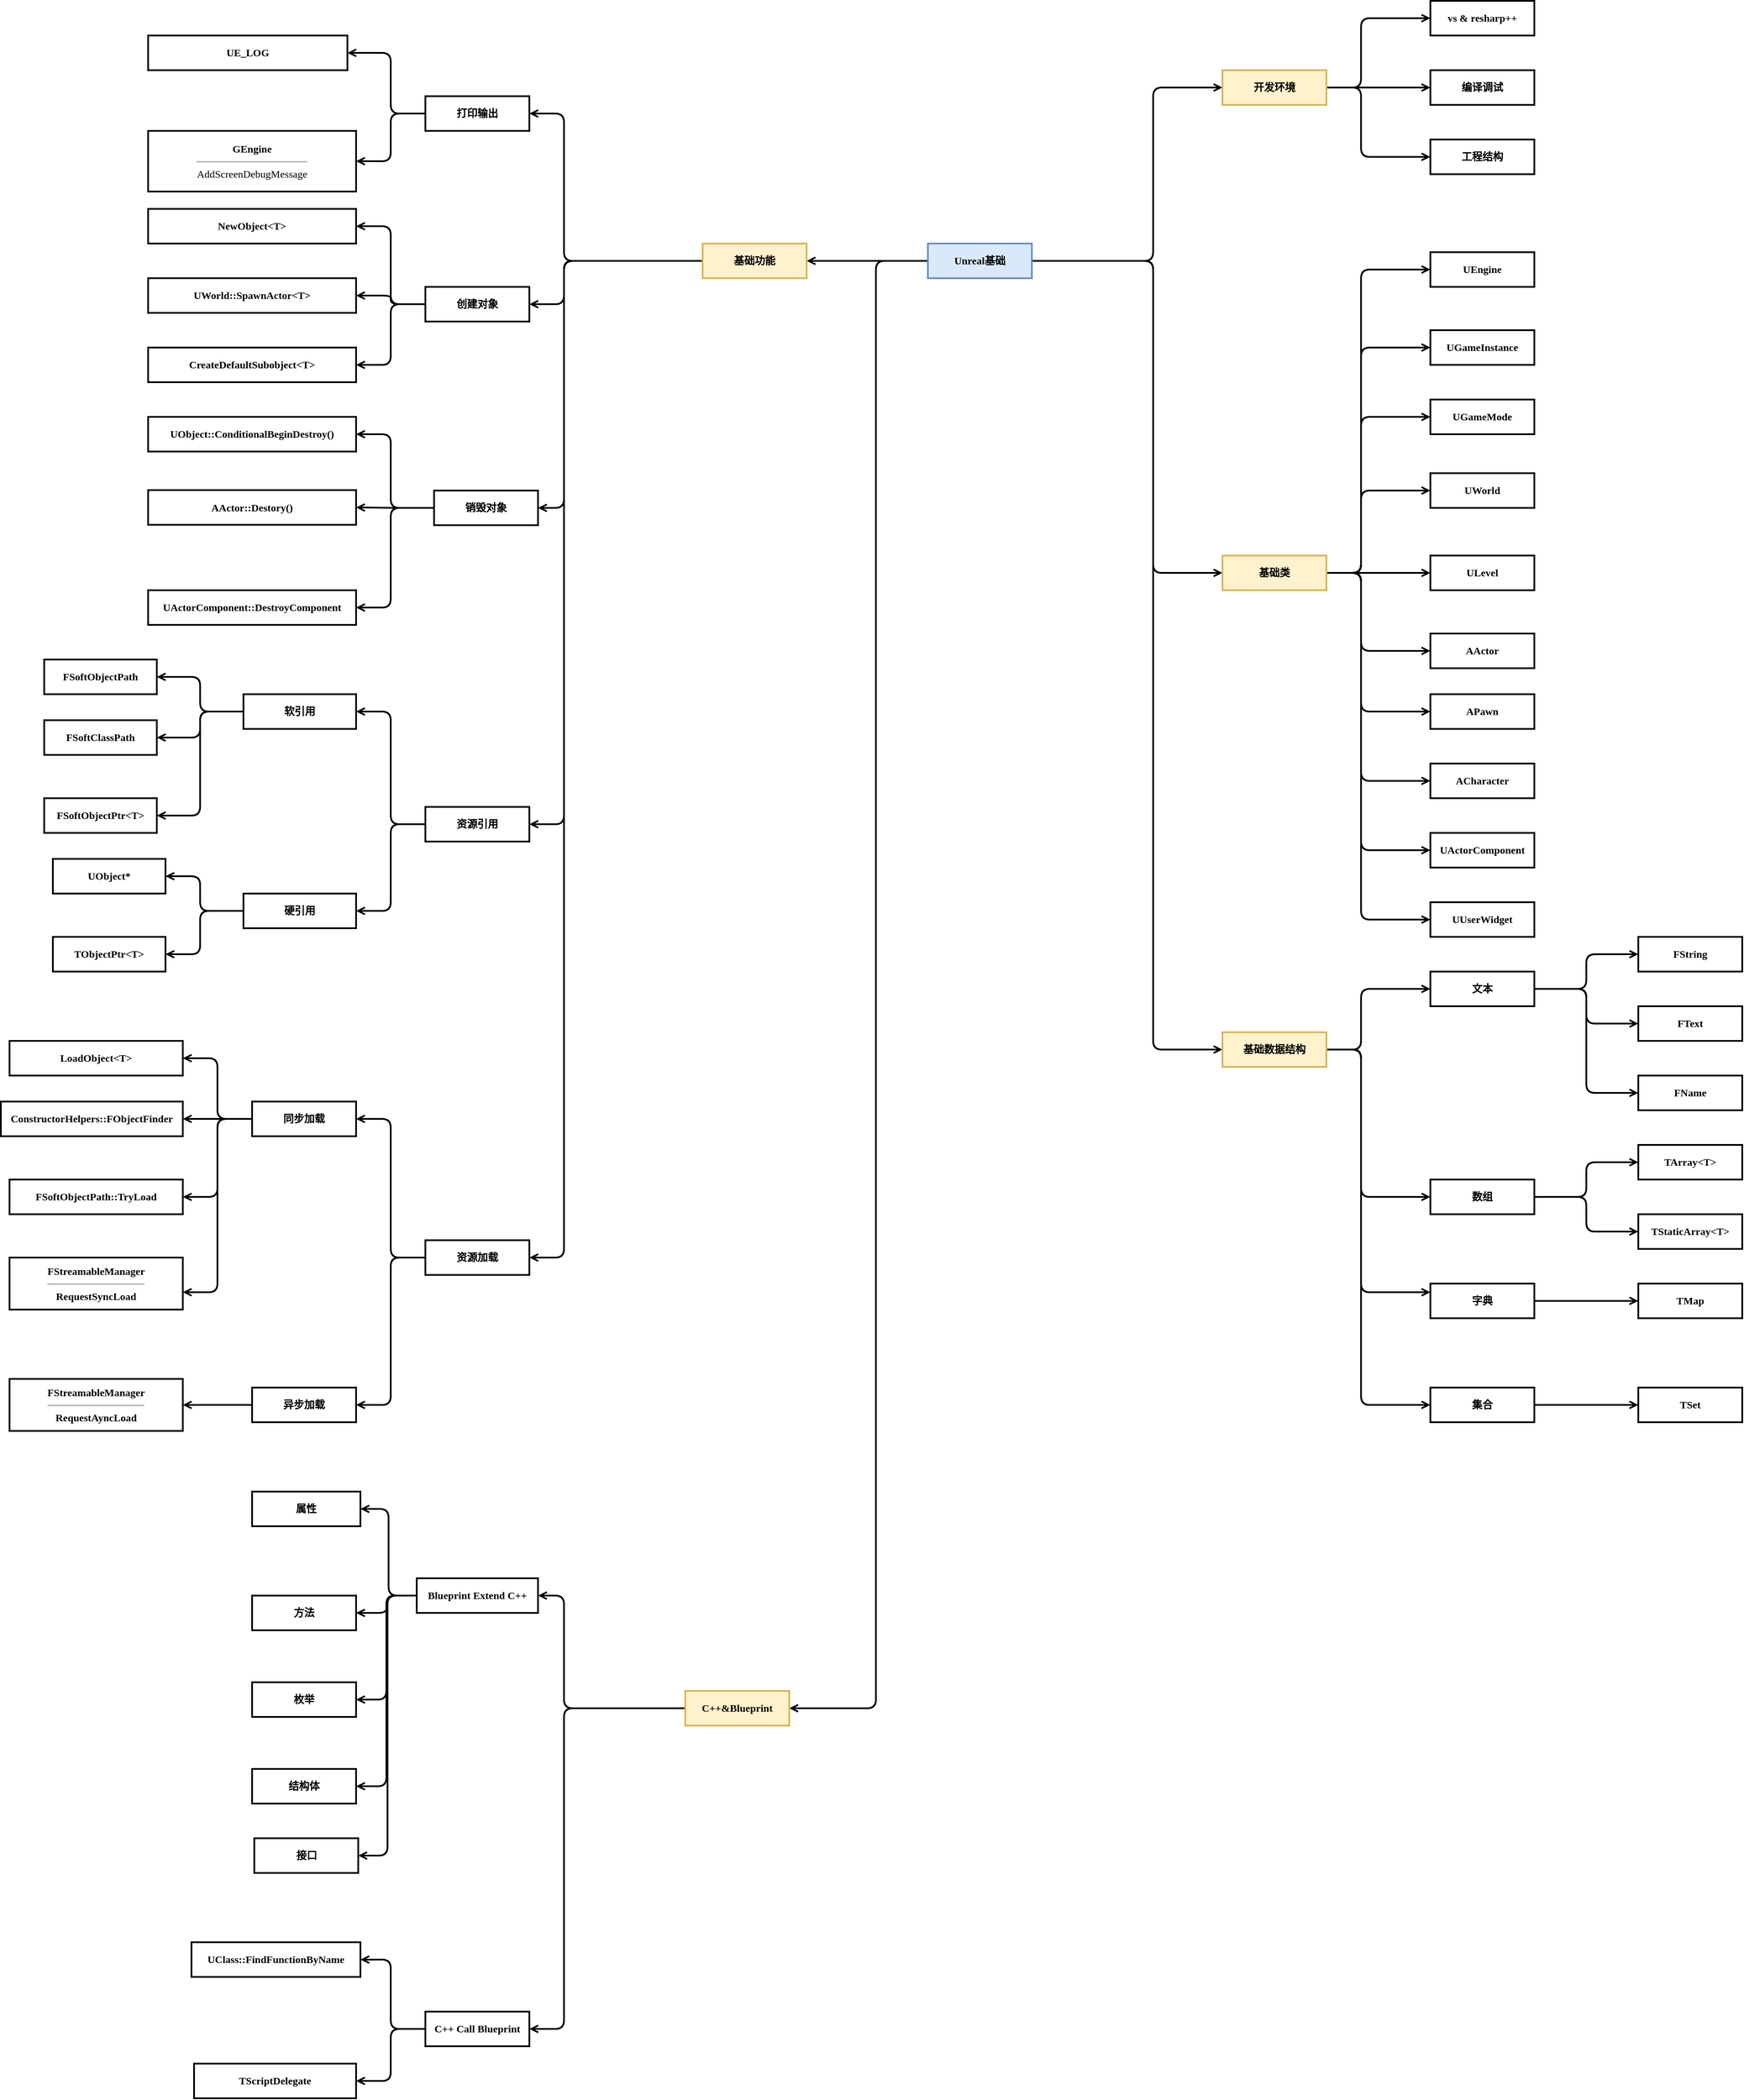 <mxfile version="15.4.0" type="device"><diagram id="sVL2GClMXvdq66x5lhHv" name="知识图谱"><mxGraphModel dx="2932" dy="2258" grid="1" gridSize="10" guides="1" tooltips="1" connect="1" arrows="1" fold="1" page="1" pageScale="1" pageWidth="827" pageHeight="1169" math="0" shadow="0"><root><mxCell id="0"/><mxCell id="1" parent="0"/><mxCell id="eZki8srTHpEfmzp_iXHE-17" value="" style="edgeStyle=orthogonalEdgeStyle;rounded=1;orthogonalLoop=1;jettySize=auto;html=1;fontFamily=Comic Sans MS;startArrow=none;startFill=0;endArrow=open;endFill=0;strokeWidth=2;" edge="1" parent="1" source="eZki8srTHpEfmzp_iXHE-15" target="eZki8srTHpEfmzp_iXHE-16"><mxGeometry relative="1" as="geometry"><Array as="points"><mxPoint x="280" y="300"/><mxPoint x="280" y="100"/></Array></mxGeometry></mxCell><mxCell id="eZki8srTHpEfmzp_iXHE-25" value="" style="edgeStyle=orthogonalEdgeStyle;rounded=1;orthogonalLoop=1;jettySize=auto;html=1;fontFamily=Comic Sans MS;startArrow=none;startFill=0;endArrow=open;endFill=0;strokeWidth=2;" edge="1" parent="1" source="eZki8srTHpEfmzp_iXHE-15" target="eZki8srTHpEfmzp_iXHE-24"><mxGeometry relative="1" as="geometry"><Array as="points"><mxPoint x="280" y="300"/><mxPoint x="280" y="660"/></Array></mxGeometry></mxCell><mxCell id="eZki8srTHpEfmzp_iXHE-47" value="" style="edgeStyle=orthogonalEdgeStyle;rounded=1;orthogonalLoop=1;jettySize=auto;html=1;fontFamily=Comic Sans MS;startArrow=none;startFill=0;endArrow=open;endFill=0;strokeWidth=2;" edge="1" parent="1" source="eZki8srTHpEfmzp_iXHE-15" target="eZki8srTHpEfmzp_iXHE-46"><mxGeometry relative="1" as="geometry"/></mxCell><mxCell id="eZki8srTHpEfmzp_iXHE-103" value="" style="edgeStyle=orthogonalEdgeStyle;rounded=1;orthogonalLoop=1;jettySize=auto;html=1;fontFamily=Comic Sans MS;startArrow=none;startFill=0;endArrow=open;endFill=0;strokeWidth=2;" edge="1" parent="1" source="eZki8srTHpEfmzp_iXHE-15" target="eZki8srTHpEfmzp_iXHE-102"><mxGeometry relative="1" as="geometry"><Array as="points"><mxPoint x="280" y="300"/><mxPoint x="280" y="1210"/></Array></mxGeometry></mxCell><mxCell id="eZki8srTHpEfmzp_iXHE-127" value="" style="edgeStyle=orthogonalEdgeStyle;rounded=1;orthogonalLoop=1;jettySize=auto;html=1;fontFamily=Comic Sans MS;startArrow=none;startFill=0;endArrow=open;endFill=0;strokeWidth=2;" edge="1" parent="1" source="eZki8srTHpEfmzp_iXHE-15" target="eZki8srTHpEfmzp_iXHE-126"><mxGeometry relative="1" as="geometry"><Array as="points"><mxPoint x="-40" y="300"/><mxPoint x="-40" y="1970"/></Array></mxGeometry></mxCell><mxCell id="eZki8srTHpEfmzp_iXHE-15" value="&lt;b&gt;Unreal基础&lt;/b&gt;" style="rounded=0;whiteSpace=wrap;html=1;fontFamily=Comic Sans MS;strokeWidth=2;fillColor=#dae8fc;strokeColor=#6c8ebf;" vertex="1" parent="1"><mxGeometry x="20" y="280" width="120" height="40" as="geometry"/></mxCell><mxCell id="eZki8srTHpEfmzp_iXHE-19" value="" style="edgeStyle=orthogonalEdgeStyle;rounded=1;orthogonalLoop=1;jettySize=auto;html=1;fontFamily=Comic Sans MS;startArrow=none;startFill=0;endArrow=open;endFill=0;strokeWidth=2;" edge="1" parent="1" source="eZki8srTHpEfmzp_iXHE-16" target="eZki8srTHpEfmzp_iXHE-18"><mxGeometry relative="1" as="geometry"><Array as="points"><mxPoint x="520" y="100"/><mxPoint x="520" y="20"/></Array></mxGeometry></mxCell><mxCell id="eZki8srTHpEfmzp_iXHE-21" value="" style="edgeStyle=orthogonalEdgeStyle;rounded=1;orthogonalLoop=1;jettySize=auto;html=1;fontFamily=Comic Sans MS;startArrow=none;startFill=0;endArrow=open;endFill=0;strokeWidth=2;" edge="1" parent="1" source="eZki8srTHpEfmzp_iXHE-16" target="eZki8srTHpEfmzp_iXHE-20"><mxGeometry relative="1" as="geometry"/></mxCell><mxCell id="eZki8srTHpEfmzp_iXHE-23" value="" style="edgeStyle=orthogonalEdgeStyle;rounded=1;orthogonalLoop=1;jettySize=auto;html=1;fontFamily=Comic Sans MS;startArrow=none;startFill=0;endArrow=open;endFill=0;strokeWidth=2;" edge="1" parent="1" source="eZki8srTHpEfmzp_iXHE-16" target="eZki8srTHpEfmzp_iXHE-22"><mxGeometry relative="1" as="geometry"><Array as="points"><mxPoint x="520" y="100"/><mxPoint x="520" y="180"/></Array></mxGeometry></mxCell><mxCell id="eZki8srTHpEfmzp_iXHE-16" value="&lt;b&gt;开发环境&lt;/b&gt;" style="rounded=0;whiteSpace=wrap;html=1;fontFamily=Comic Sans MS;strokeWidth=2;fillColor=#fff2cc;strokeColor=#d6b656;" vertex="1" parent="1"><mxGeometry x="360" y="80" width="120" height="40" as="geometry"/></mxCell><mxCell id="eZki8srTHpEfmzp_iXHE-18" value="&lt;b&gt;vs &amp;amp; resharp++&lt;/b&gt;" style="rounded=0;whiteSpace=wrap;html=1;fontFamily=Comic Sans MS;strokeWidth=2;" vertex="1" parent="1"><mxGeometry x="600" width="120" height="40" as="geometry"/></mxCell><mxCell id="eZki8srTHpEfmzp_iXHE-20" value="&lt;b&gt;编译调试&lt;/b&gt;" style="rounded=0;whiteSpace=wrap;html=1;fontFamily=Comic Sans MS;strokeWidth=2;" vertex="1" parent="1"><mxGeometry x="600" y="80" width="120" height="40" as="geometry"/></mxCell><mxCell id="eZki8srTHpEfmzp_iXHE-22" value="&lt;b&gt;工程结构&lt;/b&gt;" style="rounded=0;whiteSpace=wrap;html=1;fontFamily=Comic Sans MS;strokeWidth=2;" vertex="1" parent="1"><mxGeometry x="600" y="160" width="120" height="40" as="geometry"/></mxCell><mxCell id="eZki8srTHpEfmzp_iXHE-27" value="" style="edgeStyle=orthogonalEdgeStyle;rounded=1;orthogonalLoop=1;jettySize=auto;html=1;fontFamily=Comic Sans MS;startArrow=none;startFill=0;endArrow=open;endFill=0;strokeWidth=2;entryX=0;entryY=0.5;entryDx=0;entryDy=0;" edge="1" parent="1" source="eZki8srTHpEfmzp_iXHE-24" target="eZki8srTHpEfmzp_iXHE-32"><mxGeometry relative="1" as="geometry"><Array as="points"><mxPoint x="520" y="660"/><mxPoint x="520" y="310"/></Array></mxGeometry></mxCell><mxCell id="eZki8srTHpEfmzp_iXHE-30" style="edgeStyle=orthogonalEdgeStyle;rounded=1;orthogonalLoop=1;jettySize=auto;html=1;entryX=0;entryY=0.5;entryDx=0;entryDy=0;fontFamily=Comic Sans MS;startArrow=none;startFill=0;endArrow=open;endFill=0;strokeWidth=2;" edge="1" parent="1" source="eZki8srTHpEfmzp_iXHE-24" target="eZki8srTHpEfmzp_iXHE-26"><mxGeometry relative="1" as="geometry"><Array as="points"><mxPoint x="520" y="660"/><mxPoint x="520" y="400"/></Array></mxGeometry></mxCell><mxCell id="eZki8srTHpEfmzp_iXHE-31" style="edgeStyle=orthogonalEdgeStyle;rounded=1;orthogonalLoop=1;jettySize=auto;html=1;entryX=0;entryY=0.5;entryDx=0;entryDy=0;fontFamily=Comic Sans MS;startArrow=none;startFill=0;endArrow=open;endFill=0;strokeWidth=2;" edge="1" parent="1" source="eZki8srTHpEfmzp_iXHE-24" target="eZki8srTHpEfmzp_iXHE-29"><mxGeometry relative="1" as="geometry"><Array as="points"><mxPoint x="520" y="660"/><mxPoint x="520" y="565"/></Array></mxGeometry></mxCell><mxCell id="eZki8srTHpEfmzp_iXHE-33" style="edgeStyle=orthogonalEdgeStyle;rounded=1;orthogonalLoop=1;jettySize=auto;html=1;entryX=0;entryY=0.5;entryDx=0;entryDy=0;fontFamily=Comic Sans MS;startArrow=none;startFill=0;endArrow=open;endFill=0;strokeWidth=2;" edge="1" parent="1" source="eZki8srTHpEfmzp_iXHE-24" target="eZki8srTHpEfmzp_iXHE-28"><mxGeometry relative="1" as="geometry"><Array as="points"><mxPoint x="520" y="660"/><mxPoint x="520" y="480"/></Array></mxGeometry></mxCell><mxCell id="eZki8srTHpEfmzp_iXHE-35" value="" style="edgeStyle=orthogonalEdgeStyle;rounded=1;orthogonalLoop=1;jettySize=auto;html=1;fontFamily=Comic Sans MS;startArrow=none;startFill=0;endArrow=open;endFill=0;strokeWidth=2;" edge="1" parent="1" source="eZki8srTHpEfmzp_iXHE-24" target="eZki8srTHpEfmzp_iXHE-34"><mxGeometry relative="1" as="geometry"><Array as="points"><mxPoint x="500" y="660"/><mxPoint x="500" y="660"/></Array></mxGeometry></mxCell><mxCell id="eZki8srTHpEfmzp_iXHE-37" value="" style="edgeStyle=orthogonalEdgeStyle;rounded=1;orthogonalLoop=1;jettySize=auto;html=1;fontFamily=Comic Sans MS;startArrow=none;startFill=0;endArrow=open;endFill=0;strokeWidth=2;" edge="1" parent="1" source="eZki8srTHpEfmzp_iXHE-24" target="eZki8srTHpEfmzp_iXHE-36"><mxGeometry relative="1" as="geometry"><Array as="points"><mxPoint x="520" y="660"/><mxPoint x="520" y="750"/></Array></mxGeometry></mxCell><mxCell id="eZki8srTHpEfmzp_iXHE-39" value="" style="edgeStyle=orthogonalEdgeStyle;rounded=1;orthogonalLoop=1;jettySize=auto;html=1;fontFamily=Comic Sans MS;startArrow=none;startFill=0;endArrow=open;endFill=0;strokeWidth=2;" edge="1" parent="1" source="eZki8srTHpEfmzp_iXHE-24" target="eZki8srTHpEfmzp_iXHE-38"><mxGeometry relative="1" as="geometry"><Array as="points"><mxPoint x="520" y="660"/><mxPoint x="520" y="820"/></Array></mxGeometry></mxCell><mxCell id="eZki8srTHpEfmzp_iXHE-41" value="" style="edgeStyle=orthogonalEdgeStyle;rounded=1;orthogonalLoop=1;jettySize=auto;html=1;fontFamily=Comic Sans MS;startArrow=none;startFill=0;endArrow=open;endFill=0;strokeWidth=2;" edge="1" parent="1" source="eZki8srTHpEfmzp_iXHE-24" target="eZki8srTHpEfmzp_iXHE-40"><mxGeometry relative="1" as="geometry"><Array as="points"><mxPoint x="520" y="660"/><mxPoint x="520" y="900"/></Array></mxGeometry></mxCell><mxCell id="eZki8srTHpEfmzp_iXHE-43" value="" style="edgeStyle=orthogonalEdgeStyle;rounded=1;orthogonalLoop=1;jettySize=auto;html=1;fontFamily=Comic Sans MS;startArrow=none;startFill=0;endArrow=open;endFill=0;strokeWidth=2;" edge="1" parent="1" source="eZki8srTHpEfmzp_iXHE-24" target="eZki8srTHpEfmzp_iXHE-42"><mxGeometry relative="1" as="geometry"><Array as="points"><mxPoint x="520" y="660"/><mxPoint x="520" y="980"/></Array></mxGeometry></mxCell><mxCell id="eZki8srTHpEfmzp_iXHE-45" value="" style="edgeStyle=orthogonalEdgeStyle;rounded=1;orthogonalLoop=1;jettySize=auto;html=1;fontFamily=Comic Sans MS;startArrow=none;startFill=0;endArrow=open;endFill=0;strokeWidth=2;" edge="1" parent="1" source="eZki8srTHpEfmzp_iXHE-24" target="eZki8srTHpEfmzp_iXHE-44"><mxGeometry relative="1" as="geometry"><Array as="points"><mxPoint x="520" y="660"/><mxPoint x="520" y="1060"/></Array></mxGeometry></mxCell><mxCell id="eZki8srTHpEfmzp_iXHE-24" value="&lt;b&gt;基础类&lt;/b&gt;" style="rounded=0;whiteSpace=wrap;html=1;fontFamily=Comic Sans MS;strokeWidth=2;fillColor=#fff2cc;strokeColor=#d6b656;" vertex="1" parent="1"><mxGeometry x="360" y="640" width="120" height="40" as="geometry"/></mxCell><mxCell id="eZki8srTHpEfmzp_iXHE-26" value="&lt;b&gt;UGameInstance&lt;/b&gt;" style="rounded=0;whiteSpace=wrap;html=1;fontFamily=Comic Sans MS;strokeWidth=2;" vertex="1" parent="1"><mxGeometry x="600" y="380" width="120" height="40" as="geometry"/></mxCell><mxCell id="eZki8srTHpEfmzp_iXHE-28" value="&lt;b&gt;UGameMode&lt;/b&gt;" style="rounded=0;whiteSpace=wrap;html=1;fontFamily=Comic Sans MS;strokeWidth=2;" vertex="1" parent="1"><mxGeometry x="600" y="460" width="120" height="40" as="geometry"/></mxCell><mxCell id="eZki8srTHpEfmzp_iXHE-29" value="&lt;b&gt;UWorld&lt;/b&gt;" style="rounded=0;whiteSpace=wrap;html=1;fontFamily=Comic Sans MS;strokeWidth=2;" vertex="1" parent="1"><mxGeometry x="600" y="545" width="120" height="40" as="geometry"/></mxCell><mxCell id="eZki8srTHpEfmzp_iXHE-32" value="&lt;b&gt;UEngine&lt;/b&gt;" style="rounded=0;whiteSpace=wrap;html=1;fontFamily=Comic Sans MS;strokeWidth=2;" vertex="1" parent="1"><mxGeometry x="600" y="290" width="120" height="40" as="geometry"/></mxCell><mxCell id="eZki8srTHpEfmzp_iXHE-34" value="&lt;b&gt;ULevel&lt;/b&gt;" style="rounded=0;whiteSpace=wrap;html=1;fontFamily=Comic Sans MS;strokeWidth=2;" vertex="1" parent="1"><mxGeometry x="600" y="640" width="120" height="40" as="geometry"/></mxCell><mxCell id="eZki8srTHpEfmzp_iXHE-36" value="&lt;b&gt;AActor&lt;/b&gt;" style="rounded=0;whiteSpace=wrap;html=1;fontFamily=Comic Sans MS;strokeWidth=2;" vertex="1" parent="1"><mxGeometry x="600" y="730" width="120" height="40" as="geometry"/></mxCell><mxCell id="eZki8srTHpEfmzp_iXHE-38" value="&lt;b&gt;APawn&lt;/b&gt;" style="rounded=0;whiteSpace=wrap;html=1;fontFamily=Comic Sans MS;strokeWidth=2;" vertex="1" parent="1"><mxGeometry x="600" y="800" width="120" height="40" as="geometry"/></mxCell><mxCell id="eZki8srTHpEfmzp_iXHE-40" value="&lt;b&gt;ACharacter&lt;/b&gt;" style="rounded=0;whiteSpace=wrap;html=1;fontFamily=Comic Sans MS;strokeWidth=2;" vertex="1" parent="1"><mxGeometry x="600" y="880" width="120" height="40" as="geometry"/></mxCell><mxCell id="eZki8srTHpEfmzp_iXHE-42" value="&lt;b&gt;UActorComponent&lt;/b&gt;" style="rounded=0;whiteSpace=wrap;html=1;fontFamily=Comic Sans MS;strokeWidth=2;" vertex="1" parent="1"><mxGeometry x="600" y="960" width="120" height="40" as="geometry"/></mxCell><mxCell id="eZki8srTHpEfmzp_iXHE-44" value="&lt;b&gt;UUserWidget&lt;/b&gt;" style="rounded=0;whiteSpace=wrap;html=1;fontFamily=Comic Sans MS;strokeWidth=2;" vertex="1" parent="1"><mxGeometry x="600" y="1040" width="120" height="40" as="geometry"/></mxCell><mxCell id="eZki8srTHpEfmzp_iXHE-49" value="" style="edgeStyle=orthogonalEdgeStyle;rounded=1;orthogonalLoop=1;jettySize=auto;html=1;fontFamily=Comic Sans MS;startArrow=none;startFill=0;endArrow=open;endFill=0;strokeWidth=2;" edge="1" parent="1" source="eZki8srTHpEfmzp_iXHE-46" target="eZki8srTHpEfmzp_iXHE-48"><mxGeometry relative="1" as="geometry"><Array as="points"><mxPoint x="-400" y="300"/><mxPoint x="-400" y="130"/></Array></mxGeometry></mxCell><mxCell id="eZki8srTHpEfmzp_iXHE-55" value="" style="edgeStyle=orthogonalEdgeStyle;rounded=1;orthogonalLoop=1;jettySize=auto;html=1;fontFamily=Comic Sans MS;startArrow=none;startFill=0;endArrow=open;endFill=0;strokeWidth=2;" edge="1" parent="1" source="eZki8srTHpEfmzp_iXHE-46" target="eZki8srTHpEfmzp_iXHE-54"><mxGeometry relative="1" as="geometry"><Array as="points"><mxPoint x="-400" y="300"/><mxPoint x="-400" y="350"/></Array></mxGeometry></mxCell><mxCell id="eZki8srTHpEfmzp_iXHE-63" value="" style="edgeStyle=orthogonalEdgeStyle;rounded=1;orthogonalLoop=1;jettySize=auto;html=1;fontFamily=Comic Sans MS;startArrow=none;startFill=0;endArrow=open;endFill=0;strokeWidth=2;" edge="1" parent="1" source="eZki8srTHpEfmzp_iXHE-46" target="eZki8srTHpEfmzp_iXHE-62"><mxGeometry relative="1" as="geometry"><Array as="points"><mxPoint x="-400" y="300"/><mxPoint x="-400" y="585"/></Array></mxGeometry></mxCell><mxCell id="eZki8srTHpEfmzp_iXHE-71" value="" style="edgeStyle=orthogonalEdgeStyle;rounded=1;orthogonalLoop=1;jettySize=auto;html=1;fontFamily=Comic Sans MS;startArrow=none;startFill=0;endArrow=open;endFill=0;strokeWidth=2;" edge="1" parent="1" source="eZki8srTHpEfmzp_iXHE-46" target="eZki8srTHpEfmzp_iXHE-70"><mxGeometry relative="1" as="geometry"><Array as="points"><mxPoint x="-400" y="300"/><mxPoint x="-400" y="950"/></Array></mxGeometry></mxCell><mxCell id="eZki8srTHpEfmzp_iXHE-87" value="" style="edgeStyle=orthogonalEdgeStyle;rounded=1;orthogonalLoop=1;jettySize=auto;html=1;fontFamily=Comic Sans MS;startArrow=none;startFill=0;endArrow=open;endFill=0;strokeWidth=2;" edge="1" parent="1" source="eZki8srTHpEfmzp_iXHE-46" target="eZki8srTHpEfmzp_iXHE-86"><mxGeometry relative="1" as="geometry"><Array as="points"><mxPoint x="-400" y="300"/><mxPoint x="-400" y="1450"/></Array></mxGeometry></mxCell><mxCell id="eZki8srTHpEfmzp_iXHE-46" value="&lt;b&gt;基础功能&lt;/b&gt;" style="rounded=0;whiteSpace=wrap;html=1;fontFamily=Comic Sans MS;strokeWidth=2;fillColor=#fff2cc;strokeColor=#d6b656;" vertex="1" parent="1"><mxGeometry x="-240" y="280" width="120" height="40" as="geometry"/></mxCell><mxCell id="eZki8srTHpEfmzp_iXHE-51" value="" style="edgeStyle=orthogonalEdgeStyle;rounded=1;orthogonalLoop=1;jettySize=auto;html=1;fontFamily=Comic Sans MS;startArrow=none;startFill=0;endArrow=open;endFill=0;strokeWidth=2;" edge="1" parent="1" source="eZki8srTHpEfmzp_iXHE-48" target="eZki8srTHpEfmzp_iXHE-50"><mxGeometry relative="1" as="geometry"><Array as="points"><mxPoint x="-600" y="130"/><mxPoint x="-600" y="60"/></Array></mxGeometry></mxCell><mxCell id="eZki8srTHpEfmzp_iXHE-53" value="" style="edgeStyle=orthogonalEdgeStyle;rounded=1;orthogonalLoop=1;jettySize=auto;html=1;fontFamily=Comic Sans MS;startArrow=none;startFill=0;endArrow=open;endFill=0;strokeWidth=2;" edge="1" parent="1" source="eZki8srTHpEfmzp_iXHE-48" target="eZki8srTHpEfmzp_iXHE-52"><mxGeometry relative="1" as="geometry"/></mxCell><mxCell id="eZki8srTHpEfmzp_iXHE-48" value="&lt;b&gt;打印输出&lt;/b&gt;" style="rounded=0;whiteSpace=wrap;html=1;fontFamily=Comic Sans MS;strokeWidth=2;" vertex="1" parent="1"><mxGeometry x="-560" y="110" width="120" height="40" as="geometry"/></mxCell><mxCell id="eZki8srTHpEfmzp_iXHE-50" value="&lt;b&gt;UE_LOG&lt;/b&gt;" style="rounded=0;whiteSpace=wrap;html=1;fontFamily=Comic Sans MS;strokeWidth=2;" vertex="1" parent="1"><mxGeometry x="-880" y="40" width="230" height="40" as="geometry"/></mxCell><mxCell id="eZki8srTHpEfmzp_iXHE-52" value="&lt;b&gt;GEngine&lt;/b&gt;&lt;hr&gt;AddScreenDebugMessage" style="rounded=0;whiteSpace=wrap;html=1;fontFamily=Comic Sans MS;strokeWidth=2;" vertex="1" parent="1"><mxGeometry x="-880" y="150" width="240" height="70" as="geometry"/></mxCell><mxCell id="eZki8srTHpEfmzp_iXHE-57" value="" style="edgeStyle=orthogonalEdgeStyle;rounded=1;orthogonalLoop=1;jettySize=auto;html=1;fontFamily=Comic Sans MS;startArrow=none;startFill=0;endArrow=open;endFill=0;strokeWidth=2;" edge="1" parent="1" source="eZki8srTHpEfmzp_iXHE-54" target="eZki8srTHpEfmzp_iXHE-56"><mxGeometry relative="1" as="geometry"><Array as="points"><mxPoint x="-600" y="350"/><mxPoint x="-600" y="260"/></Array></mxGeometry></mxCell><mxCell id="eZki8srTHpEfmzp_iXHE-59" value="" style="edgeStyle=orthogonalEdgeStyle;rounded=1;orthogonalLoop=1;jettySize=auto;html=1;fontFamily=Comic Sans MS;startArrow=none;startFill=0;endArrow=open;endFill=0;strokeWidth=2;" edge="1" parent="1" source="eZki8srTHpEfmzp_iXHE-54" target="eZki8srTHpEfmzp_iXHE-58"><mxGeometry relative="1" as="geometry"/></mxCell><mxCell id="eZki8srTHpEfmzp_iXHE-61" value="" style="edgeStyle=orthogonalEdgeStyle;rounded=1;orthogonalLoop=1;jettySize=auto;html=1;fontFamily=Comic Sans MS;startArrow=none;startFill=0;endArrow=open;endFill=0;strokeWidth=2;" edge="1" parent="1" source="eZki8srTHpEfmzp_iXHE-54" target="eZki8srTHpEfmzp_iXHE-60"><mxGeometry relative="1" as="geometry"><Array as="points"><mxPoint x="-600" y="350"/><mxPoint x="-600" y="420"/></Array></mxGeometry></mxCell><mxCell id="eZki8srTHpEfmzp_iXHE-54" value="&lt;b&gt;创建对象&lt;/b&gt;" style="rounded=0;whiteSpace=wrap;html=1;fontFamily=Comic Sans MS;strokeWidth=2;" vertex="1" parent="1"><mxGeometry x="-560" y="330" width="120" height="40" as="geometry"/></mxCell><mxCell id="eZki8srTHpEfmzp_iXHE-56" value="&lt;b&gt;NewObject&amp;lt;T&amp;gt;&lt;/b&gt;" style="rounded=0;whiteSpace=wrap;html=1;fontFamily=Comic Sans MS;strokeWidth=2;" vertex="1" parent="1"><mxGeometry x="-880" y="240" width="240" height="40" as="geometry"/></mxCell><mxCell id="eZki8srTHpEfmzp_iXHE-58" value="&lt;b&gt;UWorld::SpawnActor&amp;lt;T&amp;gt;&lt;/b&gt;" style="rounded=0;whiteSpace=wrap;html=1;fontFamily=Comic Sans MS;strokeWidth=2;" vertex="1" parent="1"><mxGeometry x="-880" y="320" width="240" height="40" as="geometry"/></mxCell><mxCell id="eZki8srTHpEfmzp_iXHE-60" value="&lt;b&gt;CreateDefaultSubobject&amp;lt;T&amp;gt;&lt;/b&gt;" style="rounded=0;whiteSpace=wrap;html=1;fontFamily=Comic Sans MS;strokeWidth=2;" vertex="1" parent="1"><mxGeometry x="-880" y="400" width="240" height="40" as="geometry"/></mxCell><mxCell id="eZki8srTHpEfmzp_iXHE-65" value="" style="edgeStyle=orthogonalEdgeStyle;rounded=1;orthogonalLoop=1;jettySize=auto;html=1;fontFamily=Comic Sans MS;startArrow=none;startFill=0;endArrow=open;endFill=0;strokeWidth=2;" edge="1" parent="1" source="eZki8srTHpEfmzp_iXHE-62" target="eZki8srTHpEfmzp_iXHE-64"><mxGeometry relative="1" as="geometry"><Array as="points"><mxPoint x="-600" y="585"/><mxPoint x="-600" y="500"/></Array></mxGeometry></mxCell><mxCell id="eZki8srTHpEfmzp_iXHE-67" value="" style="edgeStyle=orthogonalEdgeStyle;rounded=1;orthogonalLoop=1;jettySize=auto;html=1;fontFamily=Comic Sans MS;startArrow=none;startFill=0;endArrow=open;endFill=0;strokeWidth=2;" edge="1" parent="1" source="eZki8srTHpEfmzp_iXHE-62" target="eZki8srTHpEfmzp_iXHE-66"><mxGeometry relative="1" as="geometry"/></mxCell><mxCell id="eZki8srTHpEfmzp_iXHE-69" value="" style="edgeStyle=orthogonalEdgeStyle;rounded=1;orthogonalLoop=1;jettySize=auto;html=1;fontFamily=Comic Sans MS;startArrow=none;startFill=0;endArrow=open;endFill=0;strokeWidth=2;" edge="1" parent="1" source="eZki8srTHpEfmzp_iXHE-62" target="eZki8srTHpEfmzp_iXHE-68"><mxGeometry relative="1" as="geometry"><Array as="points"><mxPoint x="-600" y="585"/><mxPoint x="-600" y="700"/></Array></mxGeometry></mxCell><mxCell id="eZki8srTHpEfmzp_iXHE-62" value="&lt;b&gt;销毁对象&lt;/b&gt;" style="rounded=0;whiteSpace=wrap;html=1;fontFamily=Comic Sans MS;strokeWidth=2;" vertex="1" parent="1"><mxGeometry x="-550" y="565" width="120" height="40" as="geometry"/></mxCell><mxCell id="eZki8srTHpEfmzp_iXHE-64" value="&lt;b&gt;UObject::ConditionalBeginDestroy()&lt;/b&gt;" style="rounded=0;whiteSpace=wrap;html=1;fontFamily=Comic Sans MS;strokeWidth=2;" vertex="1" parent="1"><mxGeometry x="-880" y="480" width="240" height="40" as="geometry"/></mxCell><mxCell id="eZki8srTHpEfmzp_iXHE-66" value="&lt;b&gt;AActor::Destory()&lt;/b&gt;" style="rounded=0;whiteSpace=wrap;html=1;fontFamily=Comic Sans MS;strokeWidth=2;" vertex="1" parent="1"><mxGeometry x="-880" y="564.5" width="240" height="40" as="geometry"/></mxCell><mxCell id="eZki8srTHpEfmzp_iXHE-68" value="&lt;div&gt;&lt;b&gt;UActorComponent::DestroyComponent&lt;/b&gt;&lt;/div&gt;" style="rounded=0;whiteSpace=wrap;html=1;fontFamily=Comic Sans MS;strokeWidth=2;" vertex="1" parent="1"><mxGeometry x="-880" y="680" width="240" height="40" as="geometry"/></mxCell><mxCell id="eZki8srTHpEfmzp_iXHE-73" value="" style="edgeStyle=orthogonalEdgeStyle;rounded=1;orthogonalLoop=1;jettySize=auto;html=1;fontFamily=Comic Sans MS;startArrow=none;startFill=0;endArrow=open;endFill=0;strokeWidth=2;" edge="1" parent="1" source="eZki8srTHpEfmzp_iXHE-70" target="eZki8srTHpEfmzp_iXHE-72"><mxGeometry relative="1" as="geometry"><Array as="points"><mxPoint x="-600" y="950"/><mxPoint x="-600" y="820"/></Array></mxGeometry></mxCell><mxCell id="eZki8srTHpEfmzp_iXHE-75" value="" style="edgeStyle=orthogonalEdgeStyle;rounded=1;orthogonalLoop=1;jettySize=auto;html=1;fontFamily=Comic Sans MS;startArrow=none;startFill=0;endArrow=open;endFill=0;strokeWidth=2;" edge="1" parent="1" source="eZki8srTHpEfmzp_iXHE-70" target="eZki8srTHpEfmzp_iXHE-74"><mxGeometry relative="1" as="geometry"><Array as="points"><mxPoint x="-600" y="950"/><mxPoint x="-600" y="1050"/></Array></mxGeometry></mxCell><mxCell id="eZki8srTHpEfmzp_iXHE-70" value="&lt;b&gt;资源引用&lt;/b&gt;" style="rounded=0;whiteSpace=wrap;html=1;fontFamily=Comic Sans MS;strokeWidth=2;" vertex="1" parent="1"><mxGeometry x="-560" y="930" width="120" height="40" as="geometry"/></mxCell><mxCell id="eZki8srTHpEfmzp_iXHE-77" value="" style="edgeStyle=orthogonalEdgeStyle;rounded=1;orthogonalLoop=1;jettySize=auto;html=1;fontFamily=Comic Sans MS;startArrow=none;startFill=0;endArrow=open;endFill=0;strokeWidth=2;" edge="1" parent="1" source="eZki8srTHpEfmzp_iXHE-72" target="eZki8srTHpEfmzp_iXHE-76"><mxGeometry relative="1" as="geometry"/></mxCell><mxCell id="eZki8srTHpEfmzp_iXHE-79" value="" style="edgeStyle=orthogonalEdgeStyle;rounded=1;orthogonalLoop=1;jettySize=auto;html=1;fontFamily=Comic Sans MS;startArrow=none;startFill=0;endArrow=open;endFill=0;strokeWidth=2;" edge="1" parent="1" source="eZki8srTHpEfmzp_iXHE-72" target="eZki8srTHpEfmzp_iXHE-78"><mxGeometry relative="1" as="geometry"/></mxCell><mxCell id="eZki8srTHpEfmzp_iXHE-81" value="" style="edgeStyle=orthogonalEdgeStyle;rounded=1;orthogonalLoop=1;jettySize=auto;html=1;fontFamily=Comic Sans MS;startArrow=none;startFill=0;endArrow=open;endFill=0;strokeWidth=2;" edge="1" parent="1" source="eZki8srTHpEfmzp_iXHE-72" target="eZki8srTHpEfmzp_iXHE-80"><mxGeometry relative="1" as="geometry"><Array as="points"><mxPoint x="-820" y="820"/><mxPoint x="-820" y="940"/></Array></mxGeometry></mxCell><mxCell id="eZki8srTHpEfmzp_iXHE-72" value="&lt;b&gt;软引用&lt;/b&gt;" style="rounded=0;whiteSpace=wrap;html=1;fontFamily=Comic Sans MS;strokeWidth=2;" vertex="1" parent="1"><mxGeometry x="-770" y="800" width="130" height="40" as="geometry"/></mxCell><mxCell id="eZki8srTHpEfmzp_iXHE-83" value="" style="edgeStyle=orthogonalEdgeStyle;rounded=1;orthogonalLoop=1;jettySize=auto;html=1;fontFamily=Comic Sans MS;startArrow=none;startFill=0;endArrow=open;endFill=0;strokeWidth=2;" edge="1" parent="1" source="eZki8srTHpEfmzp_iXHE-74" target="eZki8srTHpEfmzp_iXHE-82"><mxGeometry relative="1" as="geometry"><Array as="points"><mxPoint x="-820" y="1050"/><mxPoint x="-820" y="1010"/></Array></mxGeometry></mxCell><mxCell id="eZki8srTHpEfmzp_iXHE-85" value="" style="edgeStyle=orthogonalEdgeStyle;rounded=1;orthogonalLoop=1;jettySize=auto;html=1;fontFamily=Comic Sans MS;startArrow=none;startFill=0;endArrow=open;endFill=0;strokeWidth=2;" edge="1" parent="1" source="eZki8srTHpEfmzp_iXHE-74" target="eZki8srTHpEfmzp_iXHE-84"><mxGeometry relative="1" as="geometry"><Array as="points"><mxPoint x="-820" y="1050"/><mxPoint x="-820" y="1100"/></Array></mxGeometry></mxCell><mxCell id="eZki8srTHpEfmzp_iXHE-74" value="&lt;b&gt;硬引用&lt;/b&gt;" style="rounded=0;whiteSpace=wrap;html=1;fontFamily=Comic Sans MS;strokeWidth=2;" vertex="1" parent="1"><mxGeometry x="-770" y="1030" width="130" height="40" as="geometry"/></mxCell><mxCell id="eZki8srTHpEfmzp_iXHE-76" value="&lt;b&gt;FSoftObjectPath&lt;/b&gt;" style="rounded=0;whiteSpace=wrap;html=1;fontFamily=Comic Sans MS;strokeWidth=2;" vertex="1" parent="1"><mxGeometry x="-1000" y="760" width="130" height="40" as="geometry"/></mxCell><mxCell id="eZki8srTHpEfmzp_iXHE-78" value="&lt;b&gt;FSoftClassPath&lt;/b&gt;" style="rounded=0;whiteSpace=wrap;html=1;fontFamily=Comic Sans MS;strokeWidth=2;" vertex="1" parent="1"><mxGeometry x="-1000" y="830" width="130" height="40" as="geometry"/></mxCell><mxCell id="eZki8srTHpEfmzp_iXHE-80" value="&lt;b&gt;FSoftObjectPtr&amp;lt;T&amp;gt;&lt;/b&gt;" style="rounded=0;whiteSpace=wrap;html=1;fontFamily=Comic Sans MS;strokeWidth=2;" vertex="1" parent="1"><mxGeometry x="-1000" y="920" width="130" height="40" as="geometry"/></mxCell><mxCell id="eZki8srTHpEfmzp_iXHE-82" value="&lt;b&gt;UObject*&lt;/b&gt;" style="rounded=0;whiteSpace=wrap;html=1;fontFamily=Comic Sans MS;strokeWidth=2;" vertex="1" parent="1"><mxGeometry x="-990" y="990" width="130" height="40" as="geometry"/></mxCell><mxCell id="eZki8srTHpEfmzp_iXHE-84" value="&lt;b&gt;TObjectPtr&amp;lt;T&amp;gt;&lt;/b&gt;" style="rounded=0;whiteSpace=wrap;html=1;fontFamily=Comic Sans MS;strokeWidth=2;" vertex="1" parent="1"><mxGeometry x="-990" y="1080" width="130" height="40" as="geometry"/></mxCell><mxCell id="eZki8srTHpEfmzp_iXHE-89" value="" style="edgeStyle=orthogonalEdgeStyle;rounded=1;orthogonalLoop=1;jettySize=auto;html=1;fontFamily=Comic Sans MS;startArrow=none;startFill=0;endArrow=open;endFill=0;strokeWidth=2;" edge="1" parent="1" source="eZki8srTHpEfmzp_iXHE-86" target="eZki8srTHpEfmzp_iXHE-88"><mxGeometry relative="1" as="geometry"><Array as="points"><mxPoint x="-600" y="1450"/><mxPoint x="-600" y="1290"/></Array></mxGeometry></mxCell><mxCell id="eZki8srTHpEfmzp_iXHE-91" value="" style="edgeStyle=orthogonalEdgeStyle;rounded=1;orthogonalLoop=1;jettySize=auto;html=1;fontFamily=Comic Sans MS;startArrow=none;startFill=0;endArrow=open;endFill=0;strokeWidth=2;" edge="1" parent="1" source="eZki8srTHpEfmzp_iXHE-86" target="eZki8srTHpEfmzp_iXHE-90"><mxGeometry relative="1" as="geometry"><Array as="points"><mxPoint x="-600" y="1450"/><mxPoint x="-600" y="1620"/></Array></mxGeometry></mxCell><mxCell id="eZki8srTHpEfmzp_iXHE-86" value="&lt;b&gt;资源加载&lt;/b&gt;" style="rounded=0;whiteSpace=wrap;html=1;fontFamily=Comic Sans MS;strokeWidth=2;" vertex="1" parent="1"><mxGeometry x="-560" y="1430" width="120" height="40" as="geometry"/></mxCell><mxCell id="eZki8srTHpEfmzp_iXHE-93" value="" style="edgeStyle=orthogonalEdgeStyle;rounded=1;orthogonalLoop=1;jettySize=auto;html=1;fontFamily=Comic Sans MS;startArrow=none;startFill=0;endArrow=open;endFill=0;strokeWidth=2;" edge="1" parent="1" source="eZki8srTHpEfmzp_iXHE-88" target="eZki8srTHpEfmzp_iXHE-92"><mxGeometry relative="1" as="geometry"><Array as="points"><mxPoint x="-800" y="1290"/><mxPoint x="-800" y="1220"/></Array></mxGeometry></mxCell><mxCell id="eZki8srTHpEfmzp_iXHE-95" value="" style="edgeStyle=orthogonalEdgeStyle;rounded=1;orthogonalLoop=1;jettySize=auto;html=1;fontFamily=Comic Sans MS;startArrow=none;startFill=0;endArrow=open;endFill=0;strokeWidth=2;" edge="1" parent="1" source="eZki8srTHpEfmzp_iXHE-88" target="eZki8srTHpEfmzp_iXHE-94"><mxGeometry relative="1" as="geometry"/></mxCell><mxCell id="eZki8srTHpEfmzp_iXHE-97" value="" style="edgeStyle=orthogonalEdgeStyle;rounded=1;orthogonalLoop=1;jettySize=auto;html=1;fontFamily=Comic Sans MS;startArrow=none;startFill=0;endArrow=open;endFill=0;strokeWidth=2;" edge="1" parent="1" source="eZki8srTHpEfmzp_iXHE-88" target="eZki8srTHpEfmzp_iXHE-96"><mxGeometry relative="1" as="geometry"><Array as="points"><mxPoint x="-800" y="1290"/><mxPoint x="-800" y="1380"/></Array></mxGeometry></mxCell><mxCell id="eZki8srTHpEfmzp_iXHE-99" value="" style="edgeStyle=orthogonalEdgeStyle;rounded=1;orthogonalLoop=1;jettySize=auto;html=1;fontFamily=Comic Sans MS;startArrow=none;startFill=0;endArrow=open;endFill=0;strokeWidth=2;" edge="1" parent="1" source="eZki8srTHpEfmzp_iXHE-88" target="eZki8srTHpEfmzp_iXHE-98"><mxGeometry relative="1" as="geometry"><Array as="points"><mxPoint x="-800" y="1290"/><mxPoint x="-800" y="1490"/></Array></mxGeometry></mxCell><mxCell id="eZki8srTHpEfmzp_iXHE-88" value="&lt;b&gt;同步加载&lt;/b&gt;" style="rounded=0;whiteSpace=wrap;html=1;fontFamily=Comic Sans MS;strokeWidth=2;" vertex="1" parent="1"><mxGeometry x="-760" y="1270" width="120" height="40" as="geometry"/></mxCell><mxCell id="eZki8srTHpEfmzp_iXHE-101" style="edgeStyle=orthogonalEdgeStyle;rounded=1;orthogonalLoop=1;jettySize=auto;html=1;fontFamily=Comic Sans MS;startArrow=none;startFill=0;endArrow=open;endFill=0;strokeWidth=2;" edge="1" parent="1" source="eZki8srTHpEfmzp_iXHE-90" target="eZki8srTHpEfmzp_iXHE-100"><mxGeometry relative="1" as="geometry"/></mxCell><mxCell id="eZki8srTHpEfmzp_iXHE-90" value="&lt;b&gt;异步加载&lt;/b&gt;" style="rounded=0;whiteSpace=wrap;html=1;fontFamily=Comic Sans MS;strokeWidth=2;" vertex="1" parent="1"><mxGeometry x="-760" y="1600" width="120" height="40" as="geometry"/></mxCell><mxCell id="eZki8srTHpEfmzp_iXHE-92" value="&lt;b&gt;LoadObject&amp;lt;T&amp;gt;&lt;/b&gt;" style="rounded=0;whiteSpace=wrap;html=1;fontFamily=Comic Sans MS;strokeWidth=2;" vertex="1" parent="1"><mxGeometry x="-1040" y="1200" width="200" height="40" as="geometry"/></mxCell><mxCell id="eZki8srTHpEfmzp_iXHE-94" value="&lt;b&gt;ConstructorHelpers::FObjectFinder&lt;/b&gt;" style="rounded=0;whiteSpace=wrap;html=1;fontFamily=Comic Sans MS;strokeWidth=2;" vertex="1" parent="1"><mxGeometry x="-1050" y="1270" width="210" height="40" as="geometry"/></mxCell><mxCell id="eZki8srTHpEfmzp_iXHE-96" value="&lt;b&gt;FSoftObjectPath::TryLoad&lt;/b&gt;" style="rounded=0;whiteSpace=wrap;html=1;fontFamily=Comic Sans MS;strokeWidth=2;" vertex="1" parent="1"><mxGeometry x="-1040" y="1360" width="200" height="40" as="geometry"/></mxCell><mxCell id="eZki8srTHpEfmzp_iXHE-98" value="&lt;b&gt;FStreamableManager&lt;/b&gt;&lt;hr&gt;&lt;b&gt;RequestSyncLoad&lt;/b&gt;" style="rounded=0;whiteSpace=wrap;html=1;fontFamily=Comic Sans MS;strokeWidth=2;" vertex="1" parent="1"><mxGeometry x="-1040" y="1450" width="200" height="60" as="geometry"/></mxCell><mxCell id="eZki8srTHpEfmzp_iXHE-100" value="&lt;b&gt;FStreamableManager&lt;/b&gt;&lt;hr&gt;&lt;b&gt;RequestAyncLoad&lt;/b&gt;" style="rounded=0;whiteSpace=wrap;html=1;fontFamily=Comic Sans MS;strokeWidth=2;" vertex="1" parent="1"><mxGeometry x="-1040" y="1590" width="200" height="60" as="geometry"/></mxCell><mxCell id="eZki8srTHpEfmzp_iXHE-105" value="" style="edgeStyle=orthogonalEdgeStyle;rounded=1;orthogonalLoop=1;jettySize=auto;html=1;fontFamily=Comic Sans MS;startArrow=none;startFill=0;endArrow=open;endFill=0;strokeWidth=2;" edge="1" parent="1" source="eZki8srTHpEfmzp_iXHE-102" target="eZki8srTHpEfmzp_iXHE-104"><mxGeometry relative="1" as="geometry"><Array as="points"><mxPoint x="520" y="1210"/><mxPoint x="520" y="1140"/></Array></mxGeometry></mxCell><mxCell id="eZki8srTHpEfmzp_iXHE-113" value="" style="edgeStyle=orthogonalEdgeStyle;rounded=1;orthogonalLoop=1;jettySize=auto;html=1;fontFamily=Comic Sans MS;startArrow=none;startFill=0;endArrow=open;endFill=0;strokeWidth=2;" edge="1" parent="1" source="eZki8srTHpEfmzp_iXHE-102" target="eZki8srTHpEfmzp_iXHE-112"><mxGeometry relative="1" as="geometry"><Array as="points"><mxPoint x="520" y="1210"/><mxPoint x="520" y="1380"/></Array></mxGeometry></mxCell><mxCell id="eZki8srTHpEfmzp_iXHE-119" style="edgeStyle=orthogonalEdgeStyle;rounded=1;orthogonalLoop=1;jettySize=auto;html=1;entryX=0;entryY=0.25;entryDx=0;entryDy=0;fontFamily=Comic Sans MS;startArrow=none;startFill=0;endArrow=open;endFill=0;strokeWidth=2;" edge="1" parent="1" source="eZki8srTHpEfmzp_iXHE-102" target="eZki8srTHpEfmzp_iXHE-118"><mxGeometry relative="1" as="geometry"><Array as="points"><mxPoint x="520" y="1210"/><mxPoint x="520" y="1490"/></Array></mxGeometry></mxCell><mxCell id="eZki8srTHpEfmzp_iXHE-121" value="" style="edgeStyle=orthogonalEdgeStyle;rounded=1;orthogonalLoop=1;jettySize=auto;html=1;fontFamily=Comic Sans MS;startArrow=none;startFill=0;endArrow=open;endFill=0;strokeWidth=2;" edge="1" parent="1" source="eZki8srTHpEfmzp_iXHE-102" target="eZki8srTHpEfmzp_iXHE-120"><mxGeometry relative="1" as="geometry"><Array as="points"><mxPoint x="520" y="1210"/><mxPoint x="520" y="1620"/></Array></mxGeometry></mxCell><mxCell id="eZki8srTHpEfmzp_iXHE-102" value="&lt;b&gt;基础数据结构&lt;/b&gt;" style="rounded=0;whiteSpace=wrap;html=1;fontFamily=Comic Sans MS;strokeWidth=2;fillColor=#fff2cc;strokeColor=#d6b656;" vertex="1" parent="1"><mxGeometry x="360" y="1190" width="120" height="40" as="geometry"/></mxCell><mxCell id="eZki8srTHpEfmzp_iXHE-107" value="" style="edgeStyle=orthogonalEdgeStyle;rounded=1;orthogonalLoop=1;jettySize=auto;html=1;fontFamily=Comic Sans MS;startArrow=none;startFill=0;endArrow=open;endFill=0;strokeWidth=2;" edge="1" parent="1" source="eZki8srTHpEfmzp_iXHE-104" target="eZki8srTHpEfmzp_iXHE-106"><mxGeometry relative="1" as="geometry"/></mxCell><mxCell id="eZki8srTHpEfmzp_iXHE-109" value="" style="edgeStyle=orthogonalEdgeStyle;rounded=1;orthogonalLoop=1;jettySize=auto;html=1;fontFamily=Comic Sans MS;startArrow=none;startFill=0;endArrow=open;endFill=0;strokeWidth=2;" edge="1" parent="1" source="eZki8srTHpEfmzp_iXHE-104" target="eZki8srTHpEfmzp_iXHE-108"><mxGeometry relative="1" as="geometry"/></mxCell><mxCell id="eZki8srTHpEfmzp_iXHE-111" value="" style="edgeStyle=orthogonalEdgeStyle;rounded=1;orthogonalLoop=1;jettySize=auto;html=1;fontFamily=Comic Sans MS;startArrow=none;startFill=0;endArrow=open;endFill=0;strokeWidth=2;" edge="1" parent="1" source="eZki8srTHpEfmzp_iXHE-104" target="eZki8srTHpEfmzp_iXHE-110"><mxGeometry relative="1" as="geometry"><Array as="points"><mxPoint x="780" y="1140"/><mxPoint x="780" y="1260"/></Array></mxGeometry></mxCell><mxCell id="eZki8srTHpEfmzp_iXHE-104" value="&lt;b&gt;文本&lt;/b&gt;" style="rounded=0;whiteSpace=wrap;html=1;fontFamily=Comic Sans MS;strokeWidth=2;" vertex="1" parent="1"><mxGeometry x="600" y="1120" width="120" height="40" as="geometry"/></mxCell><mxCell id="eZki8srTHpEfmzp_iXHE-106" value="&lt;b&gt;FString&lt;/b&gt;" style="rounded=0;whiteSpace=wrap;html=1;fontFamily=Comic Sans MS;strokeWidth=2;" vertex="1" parent="1"><mxGeometry x="840" y="1080" width="120" height="40" as="geometry"/></mxCell><mxCell id="eZki8srTHpEfmzp_iXHE-108" value="&lt;b&gt;FText&lt;/b&gt;" style="rounded=0;whiteSpace=wrap;html=1;fontFamily=Comic Sans MS;strokeWidth=2;" vertex="1" parent="1"><mxGeometry x="840" y="1160" width="120" height="40" as="geometry"/></mxCell><mxCell id="eZki8srTHpEfmzp_iXHE-110" value="&lt;b&gt;FName&lt;/b&gt;" style="rounded=0;whiteSpace=wrap;html=1;fontFamily=Comic Sans MS;strokeWidth=2;" vertex="1" parent="1"><mxGeometry x="840" y="1240" width="120" height="40" as="geometry"/></mxCell><mxCell id="eZki8srTHpEfmzp_iXHE-115" value="" style="edgeStyle=orthogonalEdgeStyle;rounded=1;orthogonalLoop=1;jettySize=auto;html=1;fontFamily=Comic Sans MS;startArrow=none;startFill=0;endArrow=open;endFill=0;strokeWidth=2;" edge="1" parent="1" source="eZki8srTHpEfmzp_iXHE-112" target="eZki8srTHpEfmzp_iXHE-114"><mxGeometry relative="1" as="geometry"/></mxCell><mxCell id="eZki8srTHpEfmzp_iXHE-117" value="" style="edgeStyle=orthogonalEdgeStyle;rounded=1;orthogonalLoop=1;jettySize=auto;html=1;fontFamily=Comic Sans MS;startArrow=none;startFill=0;endArrow=open;endFill=0;strokeWidth=2;" edge="1" parent="1" source="eZki8srTHpEfmzp_iXHE-112" target="eZki8srTHpEfmzp_iXHE-116"><mxGeometry relative="1" as="geometry"/></mxCell><mxCell id="eZki8srTHpEfmzp_iXHE-112" value="&lt;b&gt;数组&lt;/b&gt;" style="rounded=0;whiteSpace=wrap;html=1;fontFamily=Comic Sans MS;strokeWidth=2;" vertex="1" parent="1"><mxGeometry x="600" y="1360" width="120" height="40" as="geometry"/></mxCell><mxCell id="eZki8srTHpEfmzp_iXHE-114" value="&lt;b&gt;TArray&amp;lt;T&amp;gt;&lt;/b&gt;" style="rounded=0;whiteSpace=wrap;html=1;fontFamily=Comic Sans MS;strokeWidth=2;" vertex="1" parent="1"><mxGeometry x="840" y="1320" width="120" height="40" as="geometry"/></mxCell><mxCell id="eZki8srTHpEfmzp_iXHE-116" value="&lt;b&gt;TStaticArray&amp;lt;T&amp;gt;&lt;/b&gt;" style="rounded=0;whiteSpace=wrap;html=1;fontFamily=Comic Sans MS;strokeWidth=2;" vertex="1" parent="1"><mxGeometry x="840" y="1400" width="120" height="40" as="geometry"/></mxCell><mxCell id="eZki8srTHpEfmzp_iXHE-123" value="" style="edgeStyle=orthogonalEdgeStyle;rounded=1;orthogonalLoop=1;jettySize=auto;html=1;fontFamily=Comic Sans MS;startArrow=none;startFill=0;endArrow=open;endFill=0;strokeWidth=2;" edge="1" parent="1" source="eZki8srTHpEfmzp_iXHE-118" target="eZki8srTHpEfmzp_iXHE-122"><mxGeometry relative="1" as="geometry"/></mxCell><mxCell id="eZki8srTHpEfmzp_iXHE-118" value="&lt;b&gt;字典&lt;/b&gt;" style="rounded=0;whiteSpace=wrap;html=1;fontFamily=Comic Sans MS;strokeWidth=2;" vertex="1" parent="1"><mxGeometry x="600" y="1480" width="120" height="40" as="geometry"/></mxCell><mxCell id="eZki8srTHpEfmzp_iXHE-125" value="" style="edgeStyle=orthogonalEdgeStyle;rounded=1;orthogonalLoop=1;jettySize=auto;html=1;fontFamily=Comic Sans MS;startArrow=none;startFill=0;endArrow=open;endFill=0;strokeWidth=2;" edge="1" parent="1" source="eZki8srTHpEfmzp_iXHE-120" target="eZki8srTHpEfmzp_iXHE-124"><mxGeometry relative="1" as="geometry"/></mxCell><mxCell id="eZki8srTHpEfmzp_iXHE-120" value="&lt;b&gt;集合&lt;/b&gt;" style="rounded=0;whiteSpace=wrap;html=1;fontFamily=Comic Sans MS;strokeWidth=2;" vertex="1" parent="1"><mxGeometry x="600" y="1600" width="120" height="40" as="geometry"/></mxCell><mxCell id="eZki8srTHpEfmzp_iXHE-122" value="&lt;b&gt;TMap&lt;/b&gt;" style="rounded=0;whiteSpace=wrap;html=1;fontFamily=Comic Sans MS;strokeWidth=2;" vertex="1" parent="1"><mxGeometry x="840" y="1480" width="120" height="40" as="geometry"/></mxCell><mxCell id="eZki8srTHpEfmzp_iXHE-124" value="&lt;b&gt;TSet&lt;/b&gt;" style="rounded=0;whiteSpace=wrap;html=1;fontFamily=Comic Sans MS;strokeWidth=2;" vertex="1" parent="1"><mxGeometry x="840" y="1600" width="120" height="40" as="geometry"/></mxCell><mxCell id="eZki8srTHpEfmzp_iXHE-131" value="" style="edgeStyle=orthogonalEdgeStyle;rounded=1;orthogonalLoop=1;jettySize=auto;html=1;fontFamily=Comic Sans MS;startArrow=none;startFill=0;endArrow=open;endFill=0;strokeWidth=2;" edge="1" parent="1" source="eZki8srTHpEfmzp_iXHE-126" target="eZki8srTHpEfmzp_iXHE-130"><mxGeometry relative="1" as="geometry"><Array as="points"><mxPoint x="-400" y="1970"/><mxPoint x="-400" y="1840"/></Array></mxGeometry></mxCell><mxCell id="eZki8srTHpEfmzp_iXHE-146" value="" style="edgeStyle=orthogonalEdgeStyle;rounded=1;orthogonalLoop=1;jettySize=auto;html=1;fontFamily=Comic Sans MS;startArrow=none;startFill=0;endArrow=open;endFill=0;strokeWidth=2;" edge="1" parent="1" source="eZki8srTHpEfmzp_iXHE-126" target="eZki8srTHpEfmzp_iXHE-145"><mxGeometry relative="1" as="geometry"><Array as="points"><mxPoint x="-400" y="1970"/><mxPoint x="-400" y="2340"/></Array></mxGeometry></mxCell><mxCell id="eZki8srTHpEfmzp_iXHE-126" value="&lt;b&gt;C++&amp;amp;Blueprint&lt;/b&gt;" style="rounded=0;whiteSpace=wrap;html=1;fontFamily=Comic Sans MS;strokeWidth=2;fillColor=#fff2cc;strokeColor=#d6b656;" vertex="1" parent="1"><mxGeometry x="-260" y="1950" width="120" height="40" as="geometry"/></mxCell><mxCell id="eZki8srTHpEfmzp_iXHE-138" style="edgeStyle=orthogonalEdgeStyle;rounded=1;orthogonalLoop=1;jettySize=auto;html=1;entryX=1;entryY=0.5;entryDx=0;entryDy=0;fontFamily=Comic Sans MS;startArrow=none;startFill=0;endArrow=open;endFill=0;strokeWidth=2;" edge="1" parent="1" source="eZki8srTHpEfmzp_iXHE-130" target="eZki8srTHpEfmzp_iXHE-132"><mxGeometry relative="1" as="geometry"/></mxCell><mxCell id="eZki8srTHpEfmzp_iXHE-139" style="edgeStyle=orthogonalEdgeStyle;rounded=1;orthogonalLoop=1;jettySize=auto;html=1;entryX=1;entryY=0.5;entryDx=0;entryDy=0;fontFamily=Comic Sans MS;startArrow=none;startFill=0;endArrow=open;endFill=0;strokeWidth=2;" edge="1" parent="1" source="eZki8srTHpEfmzp_iXHE-130" target="eZki8srTHpEfmzp_iXHE-134"><mxGeometry relative="1" as="geometry"/></mxCell><mxCell id="eZki8srTHpEfmzp_iXHE-140" style="edgeStyle=orthogonalEdgeStyle;rounded=1;orthogonalLoop=1;jettySize=auto;html=1;entryX=1;entryY=0.5;entryDx=0;entryDy=0;fontFamily=Comic Sans MS;startArrow=none;startFill=0;endArrow=open;endFill=0;strokeWidth=2;" edge="1" parent="1" source="eZki8srTHpEfmzp_iXHE-130" target="eZki8srTHpEfmzp_iXHE-136"><mxGeometry relative="1" as="geometry"/></mxCell><mxCell id="eZki8srTHpEfmzp_iXHE-143" style="edgeStyle=orthogonalEdgeStyle;rounded=1;orthogonalLoop=1;jettySize=auto;html=1;entryX=1;entryY=0.5;entryDx=0;entryDy=0;fontFamily=Comic Sans MS;startArrow=none;startFill=0;endArrow=open;endFill=0;strokeWidth=2;" edge="1" parent="1" source="eZki8srTHpEfmzp_iXHE-130" target="eZki8srTHpEfmzp_iXHE-141"><mxGeometry relative="1" as="geometry"/></mxCell><mxCell id="eZki8srTHpEfmzp_iXHE-144" style="edgeStyle=orthogonalEdgeStyle;rounded=1;orthogonalLoop=1;jettySize=auto;html=1;entryX=1;entryY=0.5;entryDx=0;entryDy=0;fontFamily=Comic Sans MS;startArrow=none;startFill=0;endArrow=open;endFill=0;strokeWidth=2;" edge="1" parent="1" source="eZki8srTHpEfmzp_iXHE-130" target="eZki8srTHpEfmzp_iXHE-142"><mxGeometry relative="1" as="geometry"/></mxCell><mxCell id="eZki8srTHpEfmzp_iXHE-130" value="&lt;b&gt;Blueprint Extend C++&lt;/b&gt;" style="rounded=0;whiteSpace=wrap;html=1;fontFamily=Comic Sans MS;strokeWidth=2;" vertex="1" parent="1"><mxGeometry x="-570" y="1820" width="140" height="40" as="geometry"/></mxCell><mxCell id="eZki8srTHpEfmzp_iXHE-132" value="&lt;b&gt;属性&lt;/b&gt;" style="rounded=0;whiteSpace=wrap;html=1;fontFamily=Comic Sans MS;strokeWidth=2;" vertex="1" parent="1"><mxGeometry x="-760" y="1720" width="125" height="40" as="geometry"/></mxCell><mxCell id="eZki8srTHpEfmzp_iXHE-134" value="&lt;b&gt;方法&lt;/b&gt;" style="rounded=0;whiteSpace=wrap;html=1;fontFamily=Comic Sans MS;strokeWidth=2;" vertex="1" parent="1"><mxGeometry x="-760" y="1840" width="120" height="40" as="geometry"/></mxCell><mxCell id="eZki8srTHpEfmzp_iXHE-136" value="&lt;b&gt;枚举&lt;/b&gt;" style="rounded=0;whiteSpace=wrap;html=1;fontFamily=Comic Sans MS;strokeWidth=2;" vertex="1" parent="1"><mxGeometry x="-760" y="1940" width="120" height="40" as="geometry"/></mxCell><mxCell id="eZki8srTHpEfmzp_iXHE-141" value="&lt;b&gt;结构体&lt;/b&gt;" style="rounded=0;whiteSpace=wrap;html=1;fontFamily=Comic Sans MS;strokeWidth=2;" vertex="1" parent="1"><mxGeometry x="-760" y="2040" width="120" height="40" as="geometry"/></mxCell><mxCell id="eZki8srTHpEfmzp_iXHE-142" value="&lt;b&gt;接口&lt;/b&gt;" style="rounded=0;whiteSpace=wrap;html=1;fontFamily=Comic Sans MS;strokeWidth=2;" vertex="1" parent="1"><mxGeometry x="-757.5" y="2120" width="120" height="40" as="geometry"/></mxCell><mxCell id="eZki8srTHpEfmzp_iXHE-148" value="" style="edgeStyle=orthogonalEdgeStyle;rounded=1;orthogonalLoop=1;jettySize=auto;html=1;fontFamily=Comic Sans MS;startArrow=none;startFill=0;endArrow=open;endFill=0;strokeWidth=2;" edge="1" parent="1" source="eZki8srTHpEfmzp_iXHE-145" target="eZki8srTHpEfmzp_iXHE-147"><mxGeometry relative="1" as="geometry"><Array as="points"><mxPoint x="-600" y="2340"/><mxPoint x="-600" y="2260"/></Array></mxGeometry></mxCell><mxCell id="eZki8srTHpEfmzp_iXHE-150" value="" style="edgeStyle=orthogonalEdgeStyle;rounded=1;orthogonalLoop=1;jettySize=auto;html=1;fontFamily=Comic Sans MS;startArrow=none;startFill=0;endArrow=open;endFill=0;strokeWidth=2;" edge="1" parent="1" source="eZki8srTHpEfmzp_iXHE-145" target="eZki8srTHpEfmzp_iXHE-149"><mxGeometry relative="1" as="geometry"><Array as="points"><mxPoint x="-600" y="2340"/><mxPoint x="-600" y="2400"/></Array></mxGeometry></mxCell><mxCell id="eZki8srTHpEfmzp_iXHE-145" value="&lt;b&gt;C++ Call Blueprint&lt;/b&gt;" style="rounded=0;whiteSpace=wrap;html=1;fontFamily=Comic Sans MS;strokeWidth=2;" vertex="1" parent="1"><mxGeometry x="-560" y="2320" width="120" height="40" as="geometry"/></mxCell><mxCell id="eZki8srTHpEfmzp_iXHE-147" value="&lt;b&gt;UClass::FindFunctionByName&lt;/b&gt;" style="rounded=0;whiteSpace=wrap;html=1;fontFamily=Comic Sans MS;strokeWidth=2;" vertex="1" parent="1"><mxGeometry x="-830" y="2240" width="195" height="40" as="geometry"/></mxCell><mxCell id="eZki8srTHpEfmzp_iXHE-149" value="&lt;b&gt;TScriptDelegate&lt;/b&gt;" style="rounded=0;whiteSpace=wrap;html=1;fontFamily=Comic Sans MS;strokeWidth=2;" vertex="1" parent="1"><mxGeometry x="-827" y="2380" width="187" height="40" as="geometry"/></mxCell></root></mxGraphModel></diagram></mxfile>